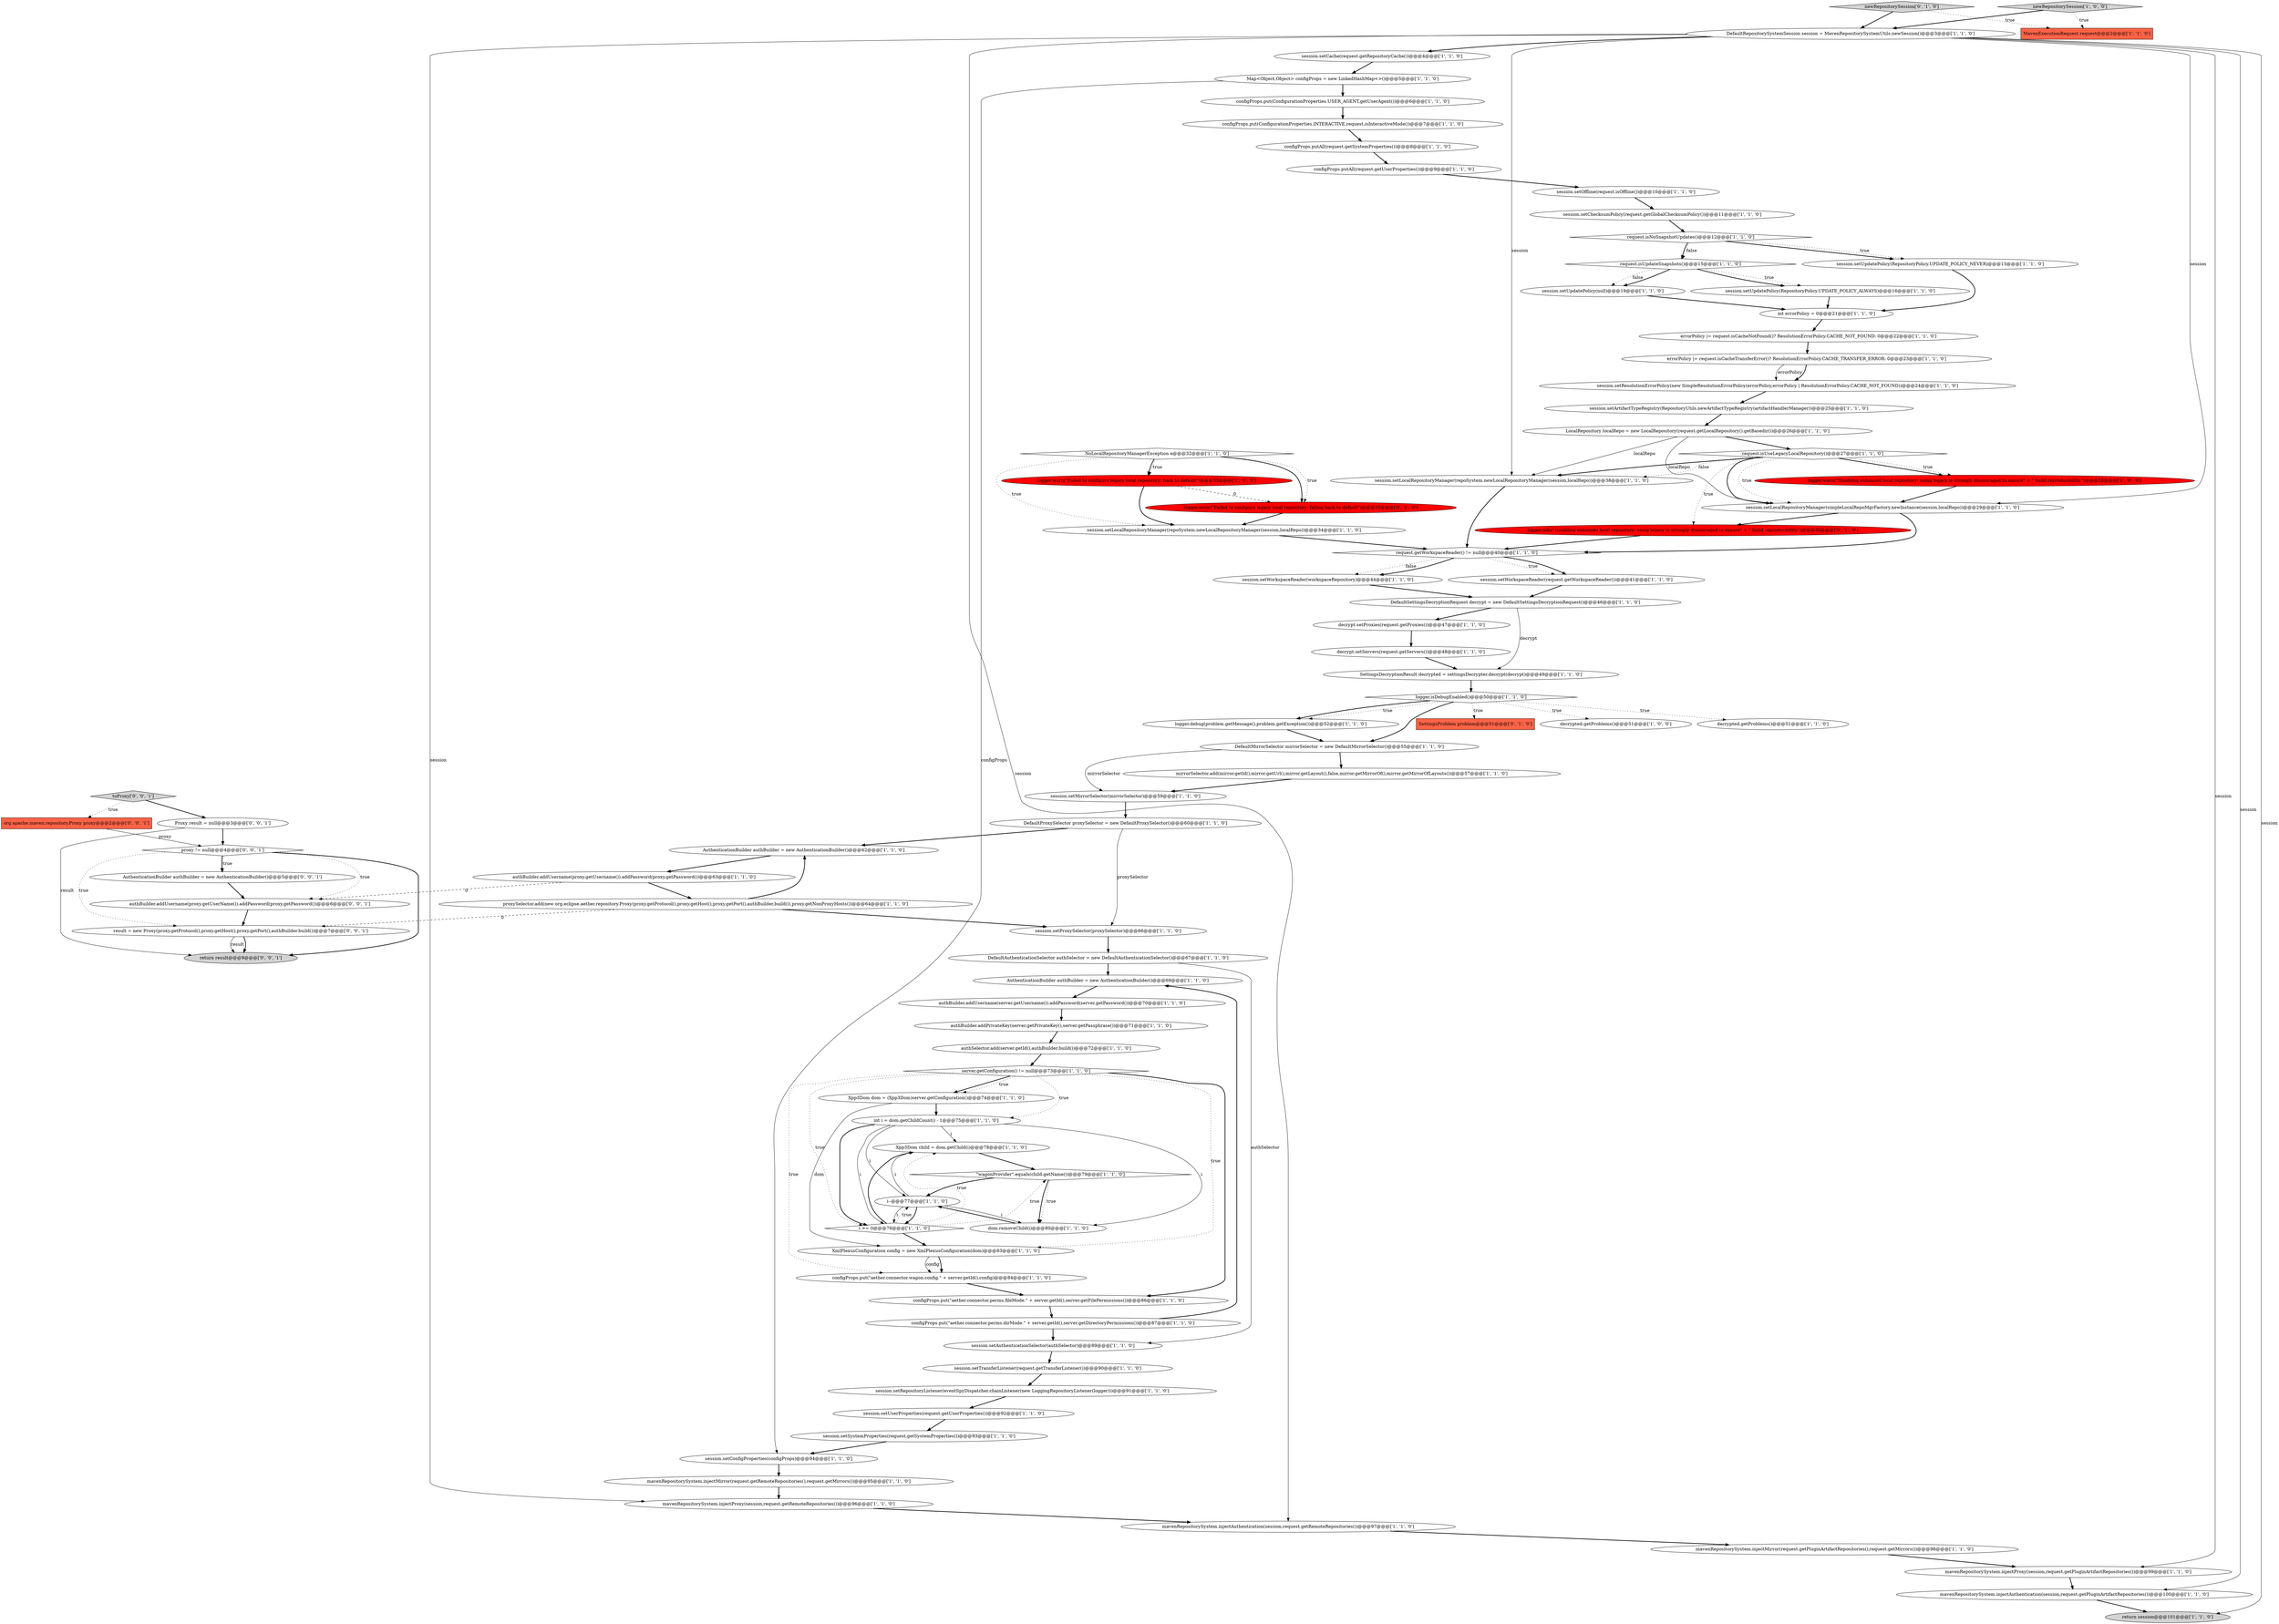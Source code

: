 digraph {
22 [style = filled, label = "DefaultRepositorySystemSession session = MavenRepositorySystemUtils.newSession()@@@3@@@['1', '1', '0']", fillcolor = white, shape = ellipse image = "AAA0AAABBB1BBB"];
46 [style = filled, label = "authBuilder.addUsername(server.getUsername()).addPassword(server.getPassword())@@@70@@@['1', '1', '0']", fillcolor = white, shape = ellipse image = "AAA0AAABBB1BBB"];
55 [style = filled, label = "session.setWorkspaceReader(workspaceRepository)@@@44@@@['1', '1', '0']", fillcolor = white, shape = ellipse image = "AAA0AAABBB1BBB"];
45 [style = filled, label = "DefaultAuthenticationSelector authSelector = new DefaultAuthenticationSelector()@@@67@@@['1', '1', '0']", fillcolor = white, shape = ellipse image = "AAA0AAABBB1BBB"];
39 [style = filled, label = "authBuilder.addPrivateKey(server.getPrivateKey(),server.getPassphrase())@@@71@@@['1', '1', '0']", fillcolor = white, shape = ellipse image = "AAA0AAABBB1BBB"];
26 [style = filled, label = "session.setChecksumPolicy(request.getGlobalChecksumPolicy())@@@11@@@['1', '1', '0']", fillcolor = white, shape = ellipse image = "AAA0AAABBB1BBB"];
54 [style = filled, label = "configProps.put(ConfigurationProperties.INTERACTIVE,request.isInteractiveMode())@@@7@@@['1', '1', '0']", fillcolor = white, shape = ellipse image = "AAA0AAABBB1BBB"];
14 [style = filled, label = "authBuilder.addUsername(proxy.getUsername()).addPassword(proxy.getPassword())@@@63@@@['1', '1', '0']", fillcolor = white, shape = ellipse image = "AAA0AAABBB1BBB"];
56 [style = filled, label = "int i = dom.getChildCount() - 1@@@75@@@['1', '1', '0']", fillcolor = white, shape = ellipse image = "AAA0AAABBB1BBB"];
13 [style = filled, label = "XmlPlexusConfiguration config = new XmlPlexusConfiguration(dom)@@@83@@@['1', '1', '0']", fillcolor = white, shape = ellipse image = "AAA0AAABBB1BBB"];
16 [style = filled, label = "authSelector.add(server.getId(),authBuilder.build())@@@72@@@['1', '1', '0']", fillcolor = white, shape = ellipse image = "AAA0AAABBB1BBB"];
44 [style = filled, label = "session.setLocalRepositoryManager(repoSystem.newLocalRepositoryManager(session,localRepo))@@@38@@@['1', '1', '0']", fillcolor = white, shape = ellipse image = "AAA0AAABBB1BBB"];
20 [style = filled, label = "proxySelector.add(new org.eclipse.aether.repository.Proxy(proxy.getProtocol(),proxy.getHost(),proxy.getPort(),authBuilder.build()),proxy.getNonProxyHosts())@@@64@@@['1', '1', '0']", fillcolor = white, shape = ellipse image = "AAA0AAABBB1BBB"];
67 [style = filled, label = "mavenRepositorySystem.injectAuthentication(session,request.getRemoteRepositories())@@@97@@@['1', '1', '0']", fillcolor = white, shape = ellipse image = "AAA0AAABBB1BBB"];
85 [style = filled, label = "toProxy['0', '0', '1']", fillcolor = lightgray, shape = diamond image = "AAA0AAABBB3BBB"];
78 [style = filled, label = "SettingsProblem problem@@@51@@@['0', '1', '0']", fillcolor = tomato, shape = box image = "AAA0AAABBB2BBB"];
24 [style = filled, label = "session.setLocalRepositoryManager(simpleLocalRepoMgrFactory.newInstance(session,localRepo))@@@29@@@['1', '1', '0']", fillcolor = white, shape = ellipse image = "AAA0AAABBB1BBB"];
27 [style = filled, label = "\"wagonProvider\".equals(child.getName())@@@79@@@['1', '1', '0']", fillcolor = white, shape = diamond image = "AAA0AAABBB1BBB"];
74 [style = filled, label = "logger.warn(\"Disabling enhanced local repository: using legacy is strongly discouraged to ensure\" + \" build reproducibility.\")@@@28@@@['1', '0', '0']", fillcolor = red, shape = ellipse image = "AAA1AAABBB1BBB"];
31 [style = filled, label = "request.isNoSnapshotUpdates()@@@12@@@['1', '1', '0']", fillcolor = white, shape = diamond image = "AAA0AAABBB1BBB"];
89 [style = filled, label = "org.apache.maven.repository.Proxy proxy@@@2@@@['0', '0', '1']", fillcolor = tomato, shape = box image = "AAA0AAABBB3BBB"];
29 [style = filled, label = "configProps.put(ConfigurationProperties.USER_AGENT,getUserAgent())@@@6@@@['1', '1', '0']", fillcolor = white, shape = ellipse image = "AAA0AAABBB1BBB"];
33 [style = filled, label = "mavenRepositorySystem.injectAuthentication(session,request.getPluginArtifactRepositories())@@@100@@@['1', '1', '0']", fillcolor = white, shape = ellipse image = "AAA0AAABBB1BBB"];
10 [style = filled, label = "server.getConfiguration() != null@@@73@@@['1', '1', '0']", fillcolor = white, shape = diamond image = "AAA0AAABBB1BBB"];
57 [style = filled, label = "DefaultMirrorSelector mirrorSelector = new DefaultMirrorSelector()@@@55@@@['1', '1', '0']", fillcolor = white, shape = ellipse image = "AAA0AAABBB1BBB"];
84 [style = filled, label = "proxy != null@@@4@@@['0', '0', '1']", fillcolor = white, shape = diamond image = "AAA0AAABBB3BBB"];
73 [style = filled, label = "return session@@@101@@@['1', '1', '0']", fillcolor = lightgray, shape = ellipse image = "AAA0AAABBB1BBB"];
76 [style = filled, label = "Map<Object,Object> configProps = new LinkedHashMap<>()@@@5@@@['1', '1', '0']", fillcolor = white, shape = ellipse image = "AAA0AAABBB1BBB"];
23 [style = filled, label = "session.setArtifactTypeRegistry(RepositoryUtils.newArtifactTypeRegistry(artifactHandlerManager))@@@25@@@['1', '1', '0']", fillcolor = white, shape = ellipse image = "AAA0AAABBB1BBB"];
4 [style = filled, label = "configProps.put(\"aether.connector.perms.dirMode.\" + server.getId(),server.getDirectoryPermissions())@@@87@@@['1', '1', '0']", fillcolor = white, shape = ellipse image = "AAA0AAABBB1BBB"];
11 [style = filled, label = "request.isUpdateSnapshots()@@@15@@@['1', '1', '0']", fillcolor = white, shape = diamond image = "AAA0AAABBB1BBB"];
1 [style = filled, label = "mavenRepositorySystem.injectProxy(session,request.getPluginArtifactRepositories())@@@99@@@['1', '1', '0']", fillcolor = white, shape = ellipse image = "AAA0AAABBB1BBB"];
40 [style = filled, label = "configProps.put(\"aether.connector.perms.fileMode.\" + server.getId(),server.getFilePermissions())@@@86@@@['1', '1', '0']", fillcolor = white, shape = ellipse image = "AAA0AAABBB1BBB"];
71 [style = filled, label = "session.setSystemProperties(request.getSystemProperties())@@@93@@@['1', '1', '0']", fillcolor = white, shape = ellipse image = "AAA0AAABBB1BBB"];
88 [style = filled, label = "return result@@@9@@@['0', '0', '1']", fillcolor = lightgray, shape = ellipse image = "AAA0AAABBB3BBB"];
37 [style = filled, label = "session.setConfigProperties(configProps)@@@94@@@['1', '1', '0']", fillcolor = white, shape = ellipse image = "AAA0AAABBB1BBB"];
17 [style = filled, label = "session.setResolutionErrorPolicy(new SimpleResolutionErrorPolicy(errorPolicy,errorPolicy | ResolutionErrorPolicy.CACHE_NOT_FOUND))@@@24@@@['1', '1', '0']", fillcolor = white, shape = ellipse image = "AAA0AAABBB1BBB"];
62 [style = filled, label = "NoLocalRepositoryManagerException e@@@32@@@['1', '1', '0']", fillcolor = white, shape = diamond image = "AAA0AAABBB1BBB"];
3 [style = filled, label = "session.setAuthenticationSelector(authSelector)@@@89@@@['1', '1', '0']", fillcolor = white, shape = ellipse image = "AAA0AAABBB1BBB"];
25 [style = filled, label = "decrypted.getProblems()@@@51@@@['1', '0', '0']", fillcolor = white, shape = ellipse image = "AAA0AAABBB1BBB"];
38 [style = filled, label = "configProps.putAll(request.getUserProperties())@@@9@@@['1', '1', '0']", fillcolor = white, shape = ellipse image = "AAA0AAABBB1BBB"];
64 [style = filled, label = "session.setRepositoryListener(eventSpyDispatcher.chainListener(new LoggingRepositoryListener(logger)))@@@91@@@['1', '1', '0']", fillcolor = white, shape = ellipse image = "AAA0AAABBB1BBB"];
6 [style = filled, label = "mirrorSelector.add(mirror.getId(),mirror.getUrl(),mirror.getLayout(),false,mirror.getMirrorOf(),mirror.getMirrorOfLayouts())@@@57@@@['1', '1', '0']", fillcolor = white, shape = ellipse image = "AAA0AAABBB1BBB"];
75 [style = filled, label = "request.isUseLegacyLocalRepository()@@@27@@@['1', '1', '0']", fillcolor = white, shape = diamond image = "AAA0AAABBB1BBB"];
34 [style = filled, label = "MavenExecutionRequest request@@@2@@@['1', '1', '0']", fillcolor = tomato, shape = box image = "AAA0AAABBB1BBB"];
82 [style = filled, label = "Proxy result = null@@@3@@@['0', '0', '1']", fillcolor = white, shape = ellipse image = "AAA0AAABBB3BBB"];
86 [style = filled, label = "AuthenticationBuilder authBuilder = new AuthenticationBuilder()@@@5@@@['0', '0', '1']", fillcolor = white, shape = ellipse image = "AAA0AAABBB3BBB"];
41 [style = filled, label = "decrypt.setServers(request.getServers())@@@48@@@['1', '1', '0']", fillcolor = white, shape = ellipse image = "AAA0AAABBB1BBB"];
12 [style = filled, label = "session.setUpdatePolicy(RepositoryPolicy.UPDATE_POLICY_ALWAYS)@@@16@@@['1', '1', '0']", fillcolor = white, shape = ellipse image = "AAA0AAABBB1BBB"];
53 [style = filled, label = "mavenRepositorySystem.injectMirror(request.getPluginArtifactRepositories(),request.getMirrors())@@@98@@@['1', '1', '0']", fillcolor = white, shape = ellipse image = "AAA0AAABBB1BBB"];
42 [style = filled, label = "configProps.put(\"aether.connector.wagon.config.\" + server.getId(),config)@@@84@@@['1', '1', '0']", fillcolor = white, shape = ellipse image = "AAA0AAABBB1BBB"];
60 [style = filled, label = "session.setCache(request.getRepositoryCache())@@@4@@@['1', '1', '0']", fillcolor = white, shape = ellipse image = "AAA0AAABBB1BBB"];
7 [style = filled, label = "session.setMirrorSelector(mirrorSelector)@@@59@@@['1', '1', '0']", fillcolor = white, shape = ellipse image = "AAA0AAABBB1BBB"];
65 [style = filled, label = "logger.warn(\"Failed to configure legacy local repository: back to default\")@@@33@@@['1', '0', '0']", fillcolor = red, shape = ellipse image = "AAA1AAABBB1BBB"];
5 [style = filled, label = "session.setTransferListener(request.getTransferListener())@@@90@@@['1', '1', '0']", fillcolor = white, shape = ellipse image = "AAA0AAABBB1BBB"];
35 [style = filled, label = "decrypt.setProxies(request.getProxies())@@@47@@@['1', '1', '0']", fillcolor = white, shape = ellipse image = "AAA0AAABBB1BBB"];
36 [style = filled, label = "Xpp3Dom dom = (Xpp3Dom)server.getConfiguration()@@@74@@@['1', '1', '0']", fillcolor = white, shape = ellipse image = "AAA0AAABBB1BBB"];
79 [style = filled, label = "logger.info(\"Disabling enhanced local repository: using legacy is strongly discouraged to ensure\" + \" build reproducibility.\")@@@30@@@['0', '1', '0']", fillcolor = red, shape = ellipse image = "AAA1AAABBB2BBB"];
61 [style = filled, label = "session.setUpdatePolicy(RepositoryPolicy.UPDATE_POLICY_NEVER)@@@13@@@['1', '1', '0']", fillcolor = white, shape = ellipse image = "AAA0AAABBB1BBB"];
80 [style = filled, label = "newRepositorySession['0', '1', '0']", fillcolor = lightgray, shape = diamond image = "AAA0AAABBB2BBB"];
58 [style = filled, label = "Xpp3Dom child = dom.getChild(i)@@@78@@@['1', '1', '0']", fillcolor = white, shape = ellipse image = "AAA0AAABBB1BBB"];
52 [style = filled, label = "configProps.putAll(request.getSystemProperties())@@@8@@@['1', '1', '0']", fillcolor = white, shape = ellipse image = "AAA0AAABBB1BBB"];
77 [style = filled, label = "session.setOffline(request.isOffline())@@@10@@@['1', '1', '0']", fillcolor = white, shape = ellipse image = "AAA0AAABBB1BBB"];
2 [style = filled, label = "SettingsDecryptionResult decrypted = settingsDecrypter.decrypt(decrypt)@@@49@@@['1', '1', '0']", fillcolor = white, shape = ellipse image = "AAA0AAABBB1BBB"];
30 [style = filled, label = "newRepositorySession['1', '0', '0']", fillcolor = lightgray, shape = diamond image = "AAA0AAABBB1BBB"];
87 [style = filled, label = "authBuilder.addUsername(proxy.getUserName()).addPassword(proxy.getPassword())@@@6@@@['0', '0', '1']", fillcolor = white, shape = ellipse image = "AAA0AAABBB3BBB"];
50 [style = filled, label = "errorPolicy |= request.isCacheTransferError()? ResolutionErrorPolicy.CACHE_TRANSFER_ERROR: 0@@@23@@@['1', '1', '0']", fillcolor = white, shape = ellipse image = "AAA0AAABBB1BBB"];
9 [style = filled, label = "DefaultSettingsDecryptionRequest decrypt = new DefaultSettingsDecryptionRequest()@@@46@@@['1', '1', '0']", fillcolor = white, shape = ellipse image = "AAA0AAABBB1BBB"];
72 [style = filled, label = "i--@@@77@@@['1', '1', '0']", fillcolor = white, shape = ellipse image = "AAA0AAABBB1BBB"];
69 [style = filled, label = "decrypted.getProblems()@@@51@@@['1', '1', '0']", fillcolor = white, shape = ellipse image = "AAA0AAABBB1BBB"];
70 [style = filled, label = "session.setLocalRepositoryManager(repoSystem.newLocalRepositoryManager(session,localRepo))@@@34@@@['1', '1', '0']", fillcolor = white, shape = ellipse image = "AAA0AAABBB1BBB"];
18 [style = filled, label = "i >= 0@@@76@@@['1', '1', '0']", fillcolor = white, shape = diamond image = "AAA0AAABBB1BBB"];
68 [style = filled, label = "AuthenticationBuilder authBuilder = new AuthenticationBuilder()@@@62@@@['1', '1', '0']", fillcolor = white, shape = ellipse image = "AAA0AAABBB1BBB"];
8 [style = filled, label = "dom.removeChild(i)@@@80@@@['1', '1', '0']", fillcolor = white, shape = ellipse image = "AAA0AAABBB1BBB"];
59 [style = filled, label = "errorPolicy |= request.isCacheNotFound()? ResolutionErrorPolicy.CACHE_NOT_FOUND: 0@@@22@@@['1', '1', '0']", fillcolor = white, shape = ellipse image = "AAA0AAABBB1BBB"];
83 [style = filled, label = "result = new Proxy(proxy.getProtocol(),proxy.getHost(),proxy.getPort(),authBuilder.build())@@@7@@@['0', '0', '1']", fillcolor = white, shape = ellipse image = "AAA0AAABBB3BBB"];
32 [style = filled, label = "session.setUpdatePolicy(null)@@@19@@@['1', '1', '0']", fillcolor = white, shape = ellipse image = "AAA0AAABBB1BBB"];
48 [style = filled, label = "mavenRepositorySystem.injectProxy(session,request.getRemoteRepositories())@@@96@@@['1', '1', '0']", fillcolor = white, shape = ellipse image = "AAA0AAABBB1BBB"];
19 [style = filled, label = "AuthenticationBuilder authBuilder = new AuthenticationBuilder()@@@69@@@['1', '1', '0']", fillcolor = white, shape = ellipse image = "AAA0AAABBB1BBB"];
63 [style = filled, label = "logger.debug(problem.getMessage(),problem.getException())@@@52@@@['1', '1', '0']", fillcolor = white, shape = ellipse image = "AAA0AAABBB1BBB"];
28 [style = filled, label = "session.setProxySelector(proxySelector)@@@66@@@['1', '1', '0']", fillcolor = white, shape = ellipse image = "AAA0AAABBB1BBB"];
81 [style = filled, label = "logger.error(\"Failed to configure legacy local repository: falling back to default\")@@@33@@@['0', '1', '0']", fillcolor = red, shape = ellipse image = "AAA1AAABBB2BBB"];
0 [style = filled, label = "request.getWorkspaceReader() != null@@@40@@@['1', '1', '0']", fillcolor = white, shape = diamond image = "AAA0AAABBB1BBB"];
51 [style = filled, label = "session.setWorkspaceReader(request.getWorkspaceReader())@@@41@@@['1', '1', '0']", fillcolor = white, shape = ellipse image = "AAA0AAABBB1BBB"];
47 [style = filled, label = "LocalRepository localRepo = new LocalRepository(request.getLocalRepository().getBasedir())@@@26@@@['1', '1', '0']", fillcolor = white, shape = ellipse image = "AAA0AAABBB1BBB"];
66 [style = filled, label = "session.setUserProperties(request.getUserProperties())@@@92@@@['1', '1', '0']", fillcolor = white, shape = ellipse image = "AAA0AAABBB1BBB"];
49 [style = filled, label = "mavenRepositorySystem.injectMirror(request.getRemoteRepositories(),request.getMirrors())@@@95@@@['1', '1', '0']", fillcolor = white, shape = ellipse image = "AAA0AAABBB1BBB"];
43 [style = filled, label = "logger.isDebugEnabled()@@@50@@@['1', '1', '0']", fillcolor = white, shape = diamond image = "AAA0AAABBB1BBB"];
15 [style = filled, label = "DefaultProxySelector proxySelector = new DefaultProxySelector()@@@60@@@['1', '1', '0']", fillcolor = white, shape = ellipse image = "AAA0AAABBB1BBB"];
21 [style = filled, label = "int errorPolicy = 0@@@21@@@['1', '1', '0']", fillcolor = white, shape = ellipse image = "AAA0AAABBB1BBB"];
40->4 [style = bold, label=""];
83->88 [style = bold, label=""];
24->79 [style = bold, label=""];
37->49 [style = bold, label=""];
75->44 [style = dotted, label="false"];
35->41 [style = bold, label=""];
31->61 [style = bold, label=""];
11->12 [style = dotted, label="true"];
49->48 [style = bold, label=""];
72->58 [style = solid, label="i"];
50->17 [style = solid, label="errorPolicy"];
9->35 [style = bold, label=""];
22->60 [style = bold, label=""];
84->88 [style = bold, label=""];
20->68 [style = bold, label=""];
10->42 [style = dotted, label="true"];
3->5 [style = bold, label=""];
1->33 [style = bold, label=""];
62->65 [style = bold, label=""];
47->44 [style = solid, label="localRepo"];
85->82 [style = bold, label=""];
85->89 [style = dotted, label="true"];
72->18 [style = bold, label=""];
14->20 [style = bold, label=""];
28->45 [style = bold, label=""];
10->18 [style = dotted, label="true"];
54->52 [style = bold, label=""];
68->14 [style = bold, label=""];
4->3 [style = bold, label=""];
43->78 [style = dotted, label="true"];
47->24 [style = solid, label="localRepo"];
12->21 [style = bold, label=""];
24->0 [style = bold, label=""];
75->24 [style = bold, label=""];
22->48 [style = solid, label="session"];
4->19 [style = bold, label=""];
8->72 [style = bold, label=""];
83->88 [style = solid, label="result"];
75->74 [style = bold, label=""];
11->12 [style = bold, label=""];
21->59 [style = bold, label=""];
27->8 [style = dotted, label="true"];
46->39 [style = bold, label=""];
80->34 [style = dotted, label="true"];
75->44 [style = bold, label=""];
65->81 [style = dashed, label="0"];
67->53 [style = bold, label=""];
41->2 [style = bold, label=""];
42->40 [style = bold, label=""];
31->11 [style = bold, label=""];
71->37 [style = bold, label=""];
57->7 [style = solid, label="mirrorSelector"];
43->25 [style = dotted, label="true"];
22->67 [style = solid, label="session"];
57->6 [style = bold, label=""];
66->71 [style = bold, label=""];
70->0 [style = bold, label=""];
64->66 [style = bold, label=""];
56->72 [style = solid, label="i"];
0->51 [style = dotted, label="true"];
19->46 [style = bold, label=""];
31->11 [style = dotted, label="false"];
56->18 [style = bold, label=""];
18->72 [style = dotted, label="true"];
11->32 [style = dotted, label="false"];
76->37 [style = solid, label="configProps"];
6->7 [style = bold, label=""];
45->3 [style = solid, label="authSelector"];
43->69 [style = dotted, label="true"];
18->58 [style = dotted, label="true"];
27->8 [style = bold, label=""];
18->27 [style = dotted, label="true"];
2->43 [style = bold, label=""];
55->9 [style = bold, label=""];
72->18 [style = solid, label="i"];
59->50 [style = bold, label=""];
14->87 [style = dashed, label="0"];
84->83 [style = dotted, label="true"];
39->16 [style = bold, label=""];
74->24 [style = bold, label=""];
13->42 [style = bold, label=""];
87->83 [style = bold, label=""];
22->44 [style = solid, label="session"];
50->17 [style = bold, label=""];
51->9 [style = bold, label=""];
80->22 [style = bold, label=""];
63->57 [style = bold, label=""];
61->21 [style = bold, label=""];
20->83 [style = dashed, label="0"];
11->32 [style = bold, label=""];
56->8 [style = solid, label="i"];
30->34 [style = dotted, label="true"];
29->54 [style = bold, label=""];
17->23 [style = bold, label=""];
62->65 [style = dotted, label="true"];
76->29 [style = bold, label=""];
15->68 [style = bold, label=""];
89->84 [style = solid, label="proxy"];
10->56 [style = dotted, label="true"];
84->86 [style = dotted, label="true"];
26->31 [style = bold, label=""];
77->26 [style = bold, label=""];
18->58 [style = bold, label=""];
10->13 [style = dotted, label="true"];
23->47 [style = bold, label=""];
22->33 [style = solid, label="session"];
10->40 [style = bold, label=""];
43->63 [style = bold, label=""];
7->15 [style = bold, label=""];
53->1 [style = bold, label=""];
13->42 [style = solid, label="config"];
62->81 [style = bold, label=""];
47->75 [style = bold, label=""];
62->70 [style = dotted, label="true"];
82->88 [style = solid, label="result"];
72->8 [style = solid, label="i"];
36->56 [style = bold, label=""];
32->21 [style = bold, label=""];
58->27 [style = bold, label=""];
30->22 [style = bold, label=""];
43->57 [style = bold, label=""];
65->70 [style = bold, label=""];
16->10 [style = bold, label=""];
0->55 [style = dotted, label="false"];
60->76 [style = bold, label=""];
20->28 [style = bold, label=""];
84->87 [style = dotted, label="true"];
56->58 [style = solid, label="i"];
62->81 [style = dotted, label="true"];
38->77 [style = bold, label=""];
52->38 [style = bold, label=""];
79->0 [style = bold, label=""];
56->18 [style = solid, label="i"];
75->79 [style = dotted, label="true"];
27->72 [style = bold, label=""];
15->28 [style = solid, label="proxySelector"];
84->86 [style = bold, label=""];
22->73 [style = solid, label="session"];
75->24 [style = dotted, label="true"];
75->74 [style = dotted, label="true"];
22->1 [style = solid, label="session"];
10->36 [style = bold, label=""];
86->87 [style = bold, label=""];
10->36 [style = dotted, label="true"];
31->61 [style = dotted, label="true"];
43->63 [style = dotted, label="true"];
82->84 [style = bold, label=""];
45->19 [style = bold, label=""];
33->73 [style = bold, label=""];
0->55 [style = bold, label=""];
0->51 [style = bold, label=""];
48->67 [style = bold, label=""];
81->70 [style = bold, label=""];
18->13 [style = bold, label=""];
36->13 [style = solid, label="dom"];
9->2 [style = solid, label="decrypt"];
22->24 [style = solid, label="session"];
5->64 [style = bold, label=""];
44->0 [style = bold, label=""];
}
